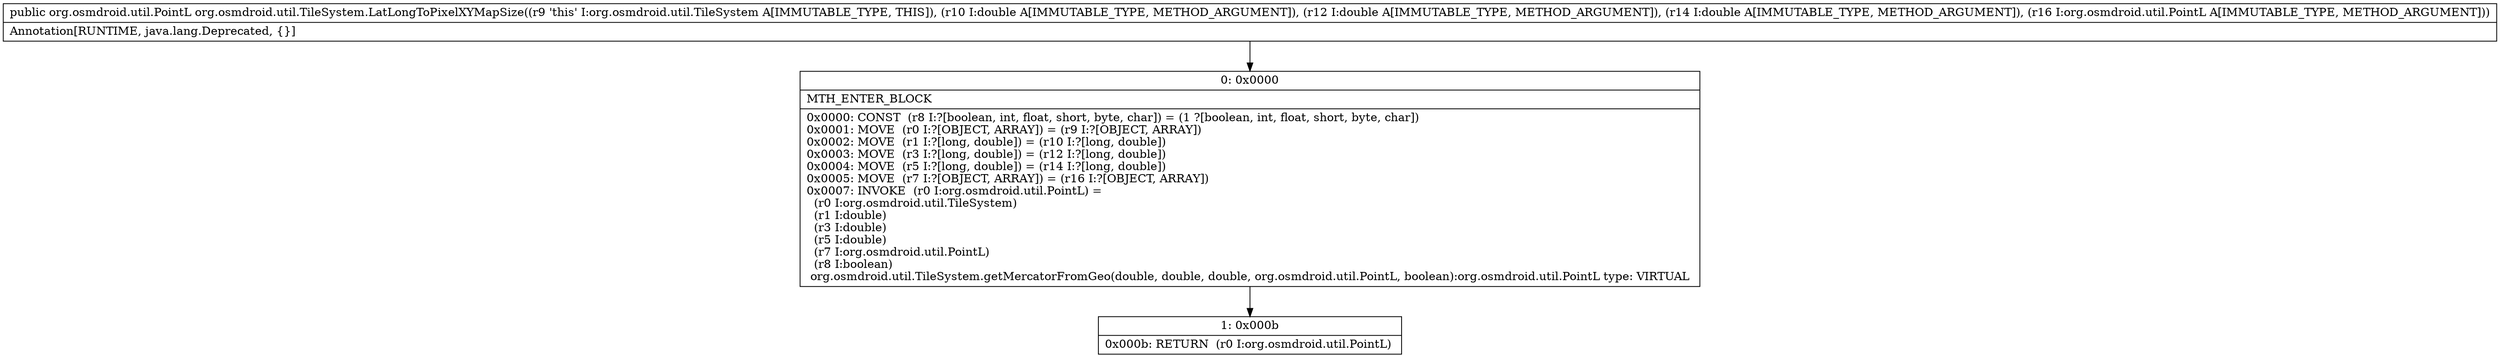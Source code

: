 digraph "CFG fororg.osmdroid.util.TileSystem.LatLongToPixelXYMapSize(DDDLorg\/osmdroid\/util\/PointL;)Lorg\/osmdroid\/util\/PointL;" {
Node_0 [shape=record,label="{0\:\ 0x0000|MTH_ENTER_BLOCK\l|0x0000: CONST  (r8 I:?[boolean, int, float, short, byte, char]) = (1 ?[boolean, int, float, short, byte, char]) \l0x0001: MOVE  (r0 I:?[OBJECT, ARRAY]) = (r9 I:?[OBJECT, ARRAY]) \l0x0002: MOVE  (r1 I:?[long, double]) = (r10 I:?[long, double]) \l0x0003: MOVE  (r3 I:?[long, double]) = (r12 I:?[long, double]) \l0x0004: MOVE  (r5 I:?[long, double]) = (r14 I:?[long, double]) \l0x0005: MOVE  (r7 I:?[OBJECT, ARRAY]) = (r16 I:?[OBJECT, ARRAY]) \l0x0007: INVOKE  (r0 I:org.osmdroid.util.PointL) = \l  (r0 I:org.osmdroid.util.TileSystem)\l  (r1 I:double)\l  (r3 I:double)\l  (r5 I:double)\l  (r7 I:org.osmdroid.util.PointL)\l  (r8 I:boolean)\l org.osmdroid.util.TileSystem.getMercatorFromGeo(double, double, double, org.osmdroid.util.PointL, boolean):org.osmdroid.util.PointL type: VIRTUAL \l}"];
Node_1 [shape=record,label="{1\:\ 0x000b|0x000b: RETURN  (r0 I:org.osmdroid.util.PointL) \l}"];
MethodNode[shape=record,label="{public org.osmdroid.util.PointL org.osmdroid.util.TileSystem.LatLongToPixelXYMapSize((r9 'this' I:org.osmdroid.util.TileSystem A[IMMUTABLE_TYPE, THIS]), (r10 I:double A[IMMUTABLE_TYPE, METHOD_ARGUMENT]), (r12 I:double A[IMMUTABLE_TYPE, METHOD_ARGUMENT]), (r14 I:double A[IMMUTABLE_TYPE, METHOD_ARGUMENT]), (r16 I:org.osmdroid.util.PointL A[IMMUTABLE_TYPE, METHOD_ARGUMENT]))  | Annotation[RUNTIME, java.lang.Deprecated, \{\}]\l}"];
MethodNode -> Node_0;
Node_0 -> Node_1;
}

